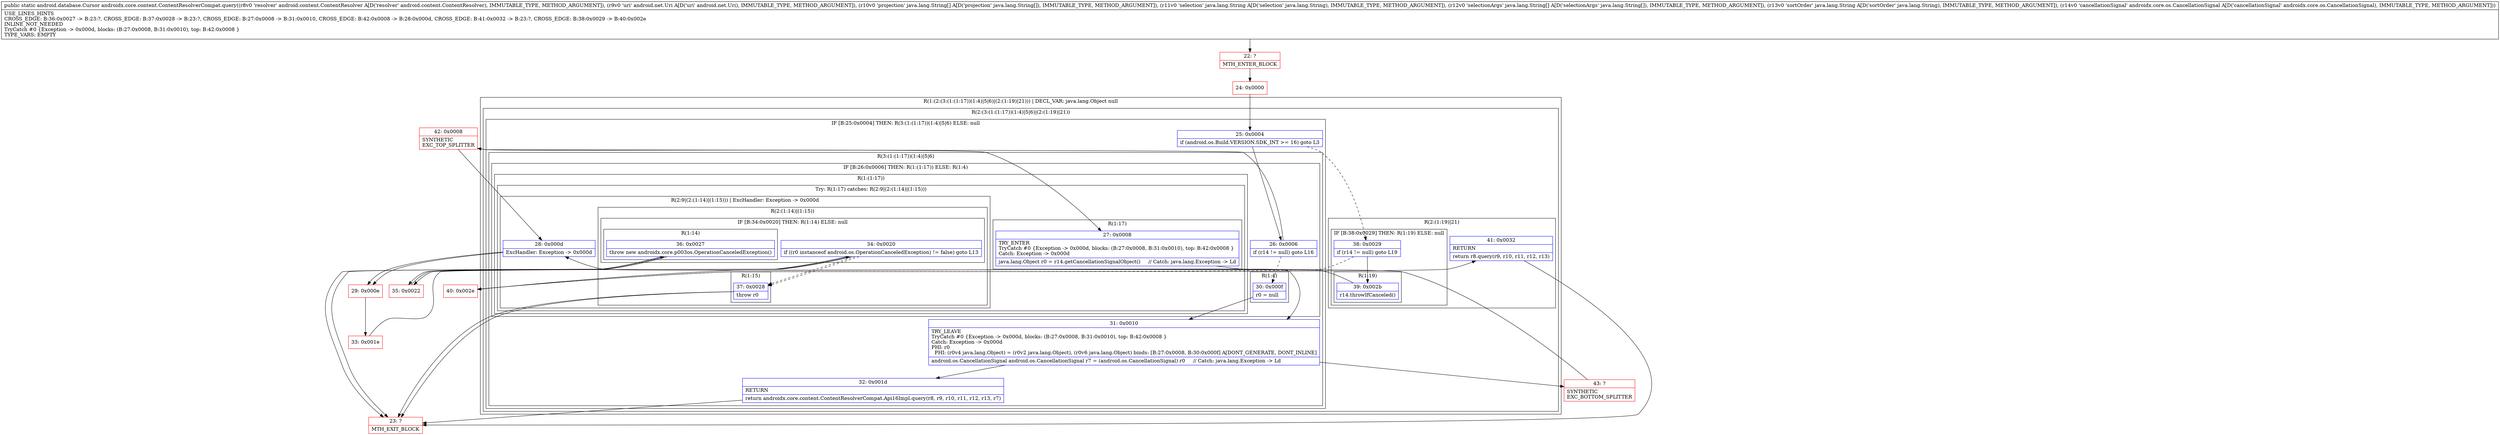 digraph "CFG forandroidx.core.content.ContentResolverCompat.query(Landroid\/content\/ContentResolver;Landroid\/net\/Uri;[Ljava\/lang\/String;Ljava\/lang\/String;[Ljava\/lang\/String;Ljava\/lang\/String;Landroidx\/core\/os\/CancellationSignal;)Landroid\/database\/Cursor;" {
subgraph cluster_Region_1378314888 {
label = "R(1:(2:(3:(1:(1:17))(1:4)|5|6)|(2:(1:19)|21))) | DECL_VAR: java.lang.Object null\l";
node [shape=record,color=blue];
subgraph cluster_Region_768784548 {
label = "R(2:(3:(1:(1:17))(1:4)|5|6)|(2:(1:19)|21))";
node [shape=record,color=blue];
subgraph cluster_IfRegion_862493686 {
label = "IF [B:25:0x0004] THEN: R(3:(1:(1:17))(1:4)|5|6) ELSE: null";
node [shape=record,color=blue];
Node_25 [shape=record,label="{25\:\ 0x0004|if (android.os.Build.VERSION.SDK_INT \>= 16) goto L3\l}"];
subgraph cluster_Region_1414455085 {
label = "R(3:(1:(1:17))(1:4)|5|6)";
node [shape=record,color=blue];
subgraph cluster_IfRegion_1343871947 {
label = "IF [B:26:0x0006] THEN: R(1:(1:17)) ELSE: R(1:4)";
node [shape=record,color=blue];
Node_26 [shape=record,label="{26\:\ 0x0006|if (r14 != null) goto L16\l}"];
subgraph cluster_Region_964921450 {
label = "R(1:(1:17))";
node [shape=record,color=blue];
subgraph cluster_TryCatchRegion_28053606 {
label = "Try: R(1:17) catches: R(2:9|(2:(1:14)|(1:15)))";
node [shape=record,color=blue];
subgraph cluster_Region_64260984 {
label = "R(1:17)";
node [shape=record,color=blue];
Node_27 [shape=record,label="{27\:\ 0x0008|TRY_ENTER\lTryCatch #0 \{Exception \-\> 0x000d, blocks: (B:27:0x0008, B:31:0x0010), top: B:42:0x0008 \}\lCatch: Exception \-\> 0x000d\l|java.lang.Object r0 = r14.getCancellationSignalObject()     \/\/ Catch: java.lang.Exception \-\> Ld\l}"];
}
subgraph cluster_Region_1986829454 {
label = "R(2:9|(2:(1:14)|(1:15))) | ExcHandler: Exception \-\> 0x000d\l";
node [shape=record,color=blue];
Node_28 [shape=record,label="{28\:\ 0x000d|ExcHandler: Exception \-\> 0x000d\l}"];
subgraph cluster_Region_1748354571 {
label = "R(2:(1:14)|(1:15))";
node [shape=record,color=blue];
subgraph cluster_IfRegion_1297142719 {
label = "IF [B:34:0x0020] THEN: R(1:14) ELSE: null";
node [shape=record,color=blue];
Node_34 [shape=record,label="{34\:\ 0x0020|if ((r0 instanceof android.os.OperationCanceledException) != false) goto L13\l}"];
subgraph cluster_Region_748602707 {
label = "R(1:14)";
node [shape=record,color=blue];
Node_36 [shape=record,label="{36\:\ 0x0027|throw new androidx.core.p003os.OperationCanceledException()\l}"];
}
}
subgraph cluster_Region_1048880290 {
label = "R(1:15)";
node [shape=record,color=blue];
Node_37 [shape=record,label="{37\:\ 0x0028|throw r0\l}"];
}
}
}
}
}
subgraph cluster_Region_831012671 {
label = "R(1:4)";
node [shape=record,color=blue];
Node_30 [shape=record,label="{30\:\ 0x000f|r0 = null\l}"];
}
}
Node_31 [shape=record,label="{31\:\ 0x0010|TRY_LEAVE\lTryCatch #0 \{Exception \-\> 0x000d, blocks: (B:27:0x0008, B:31:0x0010), top: B:42:0x0008 \}\lCatch: Exception \-\> 0x000d\lPHI: r0 \l  PHI: (r0v4 java.lang.Object) = (r0v2 java.lang.Object), (r0v6 java.lang.Object) binds: [B:27:0x0008, B:30:0x000f] A[DONT_GENERATE, DONT_INLINE]\l|android.os.CancellationSignal android.os.CancellationSignal r7 = (android.os.CancellationSignal) r0     \/\/ Catch: java.lang.Exception \-\> Ld\l}"];
Node_32 [shape=record,label="{32\:\ 0x001d|RETURN\l|return androidx.core.content.ContentResolverCompat.Api16Impl.query(r8, r9, r10, r11, r12, r13, r7)\l}"];
}
}
subgraph cluster_Region_2017929447 {
label = "R(2:(1:19)|21)";
node [shape=record,color=blue];
subgraph cluster_IfRegion_868335995 {
label = "IF [B:38:0x0029] THEN: R(1:19) ELSE: null";
node [shape=record,color=blue];
Node_38 [shape=record,label="{38\:\ 0x0029|if (r14 != null) goto L19\l}"];
subgraph cluster_Region_1773088269 {
label = "R(1:19)";
node [shape=record,color=blue];
Node_39 [shape=record,label="{39\:\ 0x002b|r14.throwIfCanceled()\l}"];
}
}
Node_41 [shape=record,label="{41\:\ 0x0032|RETURN\l|return r8.query(r9, r10, r11, r12, r13)\l}"];
}
}
}
subgraph cluster_Region_1986829454 {
label = "R(2:9|(2:(1:14)|(1:15))) | ExcHandler: Exception \-\> 0x000d\l";
node [shape=record,color=blue];
Node_28 [shape=record,label="{28\:\ 0x000d|ExcHandler: Exception \-\> 0x000d\l}"];
subgraph cluster_Region_1748354571 {
label = "R(2:(1:14)|(1:15))";
node [shape=record,color=blue];
subgraph cluster_IfRegion_1297142719 {
label = "IF [B:34:0x0020] THEN: R(1:14) ELSE: null";
node [shape=record,color=blue];
Node_34 [shape=record,label="{34\:\ 0x0020|if ((r0 instanceof android.os.OperationCanceledException) != false) goto L13\l}"];
subgraph cluster_Region_748602707 {
label = "R(1:14)";
node [shape=record,color=blue];
Node_36 [shape=record,label="{36\:\ 0x0027|throw new androidx.core.p003os.OperationCanceledException()\l}"];
}
}
subgraph cluster_Region_1048880290 {
label = "R(1:15)";
node [shape=record,color=blue];
Node_37 [shape=record,label="{37\:\ 0x0028|throw r0\l}"];
}
}
}
Node_22 [shape=record,color=red,label="{22\:\ ?|MTH_ENTER_BLOCK\l}"];
Node_24 [shape=record,color=red,label="{24\:\ 0x0000}"];
Node_23 [shape=record,color=red,label="{23\:\ ?|MTH_EXIT_BLOCK\l}"];
Node_43 [shape=record,color=red,label="{43\:\ ?|SYNTHETIC\lEXC_BOTTOM_SPLITTER\l}"];
Node_29 [shape=record,color=red,label="{29\:\ 0x000e}"];
Node_33 [shape=record,color=red,label="{33\:\ 0x001e}"];
Node_35 [shape=record,color=red,label="{35\:\ 0x0022}"];
Node_42 [shape=record,color=red,label="{42\:\ 0x0008|SYNTHETIC\lEXC_TOP_SPLITTER\l}"];
Node_40 [shape=record,color=red,label="{40\:\ 0x002e}"];
MethodNode[shape=record,label="{public static android.database.Cursor androidx.core.content.ContentResolverCompat.query((r8v0 'resolver' android.content.ContentResolver A[D('resolver' android.content.ContentResolver), IMMUTABLE_TYPE, METHOD_ARGUMENT]), (r9v0 'uri' android.net.Uri A[D('uri' android.net.Uri), IMMUTABLE_TYPE, METHOD_ARGUMENT]), (r10v0 'projection' java.lang.String[] A[D('projection' java.lang.String[]), IMMUTABLE_TYPE, METHOD_ARGUMENT]), (r11v0 'selection' java.lang.String A[D('selection' java.lang.String), IMMUTABLE_TYPE, METHOD_ARGUMENT]), (r12v0 'selectionArgs' java.lang.String[] A[D('selectionArgs' java.lang.String[]), IMMUTABLE_TYPE, METHOD_ARGUMENT]), (r13v0 'sortOrder' java.lang.String A[D('sortOrder' java.lang.String), IMMUTABLE_TYPE, METHOD_ARGUMENT]), (r14v0 'cancellationSignal' androidx.core.os.CancellationSignal A[D('cancellationSignal' androidx.core.os.CancellationSignal), IMMUTABLE_TYPE, METHOD_ARGUMENT]))  | USE_LINES_HINTS\lCROSS_EDGE: B:36:0x0027 \-\> B:23:?, CROSS_EDGE: B:37:0x0028 \-\> B:23:?, CROSS_EDGE: B:27:0x0008 \-\> B:31:0x0010, CROSS_EDGE: B:42:0x0008 \-\> B:28:0x000d, CROSS_EDGE: B:41:0x0032 \-\> B:23:?, CROSS_EDGE: B:38:0x0029 \-\> B:40:0x002e\lINLINE_NOT_NEEDED\lTryCatch #0 \{Exception \-\> 0x000d, blocks: (B:27:0x0008, B:31:0x0010), top: B:42:0x0008 \}\lTYPE_VARS: EMPTY\l}"];
MethodNode -> Node_22;Node_25 -> Node_26;
Node_25 -> Node_38[style=dashed];
Node_26 -> Node_30[style=dashed];
Node_26 -> Node_42;
Node_27 -> Node_31;
Node_28 -> Node_29;
Node_34 -> Node_35;
Node_34 -> Node_37[style=dashed];
Node_36 -> Node_23;
Node_37 -> Node_23;
Node_30 -> Node_31;
Node_31 -> Node_32;
Node_31 -> Node_43;
Node_32 -> Node_23;
Node_38 -> Node_39;
Node_38 -> Node_40[style=dashed];
Node_39 -> Node_40;
Node_41 -> Node_23;
Node_28 -> Node_29;
Node_34 -> Node_35;
Node_34 -> Node_37[style=dashed];
Node_36 -> Node_23;
Node_37 -> Node_23;
Node_22 -> Node_24;
Node_24 -> Node_25;
Node_43 -> Node_28;
Node_29 -> Node_33;
Node_33 -> Node_34;
Node_35 -> Node_36;
Node_42 -> Node_27;
Node_42 -> Node_28;
Node_40 -> Node_41;
}

